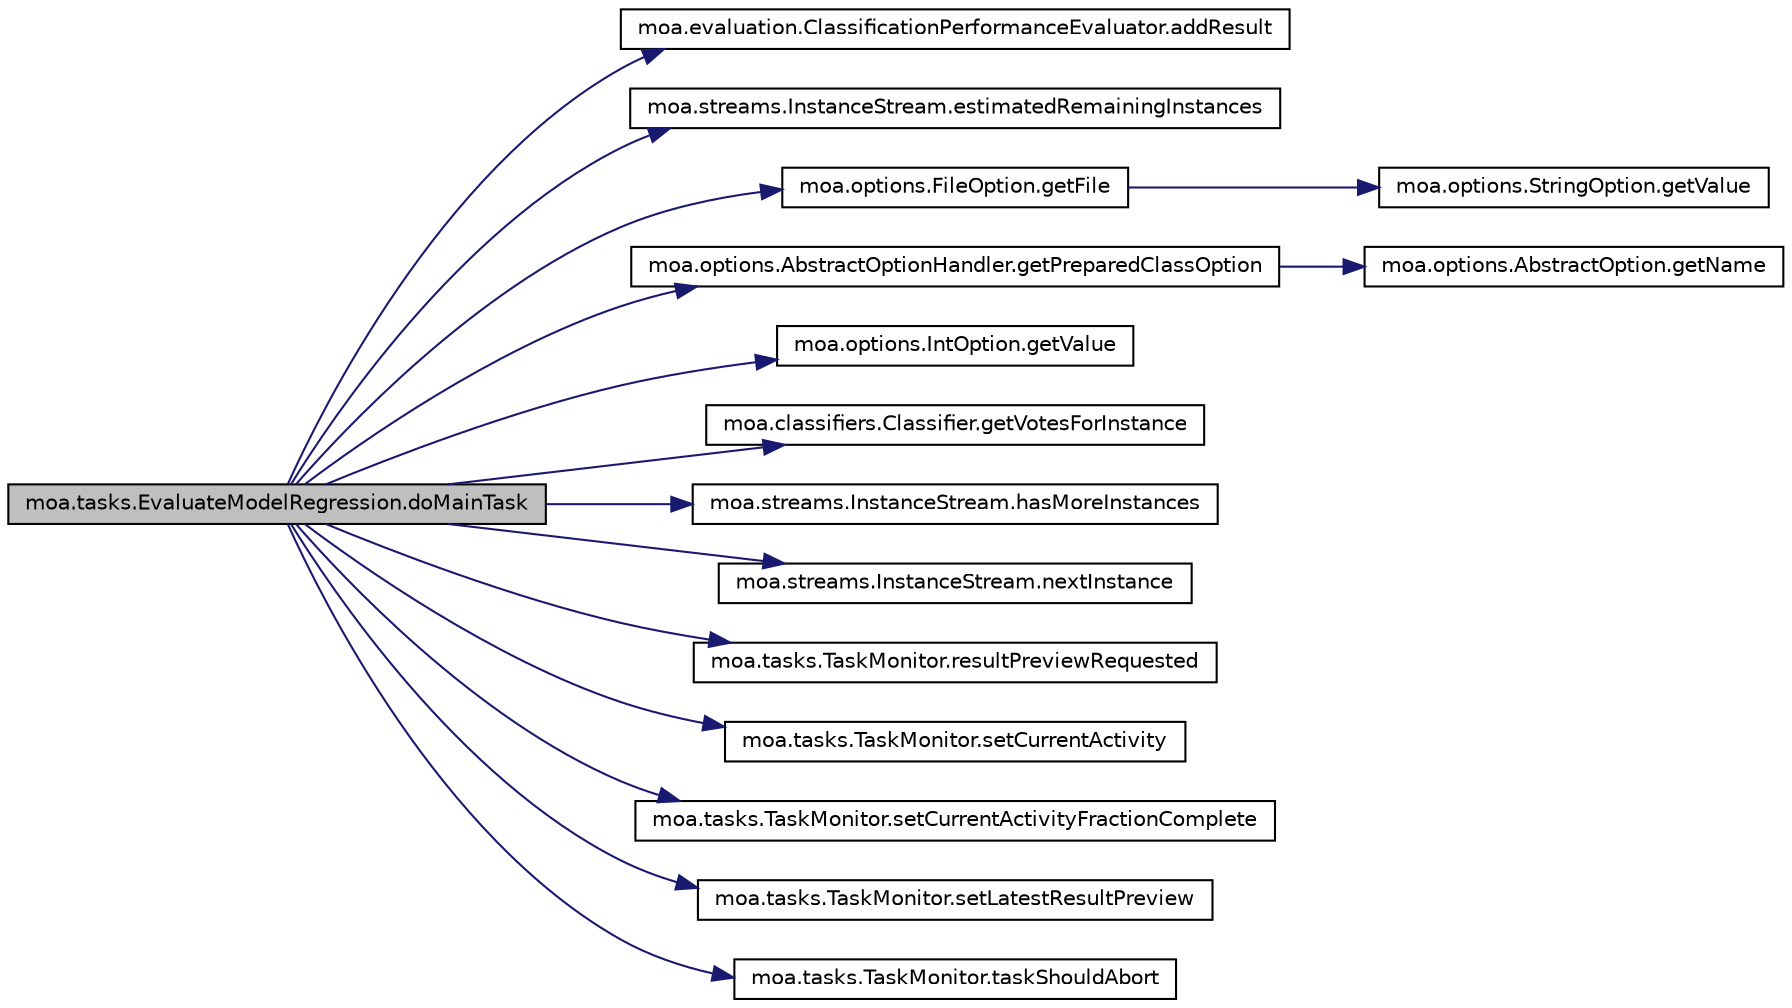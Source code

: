 digraph G
{
  edge [fontname="Helvetica",fontsize="10",labelfontname="Helvetica",labelfontsize="10"];
  node [fontname="Helvetica",fontsize="10",shape=record];
  rankdir=LR;
  Node1 [label="moa.tasks.EvaluateModelRegression.doMainTask",height=0.2,width=0.4,color="black", fillcolor="grey75", style="filled" fontcolor="black"];
  Node1 -> Node2 [color="midnightblue",fontsize="10",style="solid",fontname="Helvetica"];
  Node2 [label="moa.evaluation.ClassificationPerformanceEvaluator.addResult",height=0.2,width=0.4,color="black", fillcolor="white", style="filled",URL="$interfacemoa_1_1evaluation_1_1ClassificationPerformanceEvaluator.html#a756e8b88bf5003e44e5fbf6832df840d",tooltip="Adds a learning result to this evaluator."];
  Node1 -> Node3 [color="midnightblue",fontsize="10",style="solid",fontname="Helvetica"];
  Node3 [label="moa.streams.InstanceStream.estimatedRemainingInstances",height=0.2,width=0.4,color="black", fillcolor="white", style="filled",URL="$interfacemoa_1_1streams_1_1InstanceStream.html#a9467d8c75f1a43faadd2454bb4a89cfe",tooltip="Gets the estimated number of remaining instances in this stream."];
  Node1 -> Node4 [color="midnightblue",fontsize="10",style="solid",fontname="Helvetica"];
  Node4 [label="moa.options.FileOption.getFile",height=0.2,width=0.4,color="black", fillcolor="white", style="filled",URL="$classmoa_1_1options_1_1FileOption.html#a01615786786a168a9e3b8c5d0f50b1e8"];
  Node4 -> Node5 [color="midnightblue",fontsize="10",style="solid",fontname="Helvetica"];
  Node5 [label="moa.options.StringOption.getValue",height=0.2,width=0.4,color="black", fillcolor="white", style="filled",URL="$classmoa_1_1options_1_1StringOption.html#acdafb10f476c4aacf74bf51adb2b4732"];
  Node1 -> Node6 [color="midnightblue",fontsize="10",style="solid",fontname="Helvetica"];
  Node6 [label="moa.options.AbstractOptionHandler.getPreparedClassOption",height=0.2,width=0.4,color="black", fillcolor="white", style="filled",URL="$classmoa_1_1options_1_1AbstractOptionHandler.html#a2d5e872c7c6a32487013ba914c6d3fcc",tooltip="Gets a prepared option of this class."];
  Node6 -> Node7 [color="midnightblue",fontsize="10",style="solid",fontname="Helvetica"];
  Node7 [label="moa.options.AbstractOption.getName",height=0.2,width=0.4,color="black", fillcolor="white", style="filled",URL="$classmoa_1_1options_1_1AbstractOption.html#a26d25b88bb5244ed3c2ec142bd28353d",tooltip="Gets the name of this option."];
  Node1 -> Node8 [color="midnightblue",fontsize="10",style="solid",fontname="Helvetica"];
  Node8 [label="moa.options.IntOption.getValue",height=0.2,width=0.4,color="black", fillcolor="white", style="filled",URL="$classmoa_1_1options_1_1IntOption.html#affae8787274b44ab7616d46b8d6c831a"];
  Node1 -> Node9 [color="midnightblue",fontsize="10",style="solid",fontname="Helvetica"];
  Node9 [label="moa.classifiers.Classifier.getVotesForInstance",height=0.2,width=0.4,color="black", fillcolor="white", style="filled",URL="$interfacemoa_1_1classifiers_1_1Classifier.html#a0933ed1199c2b16a8eb8186dabf9a8f9",tooltip="Predicts the class memberships for a given instance."];
  Node1 -> Node10 [color="midnightblue",fontsize="10",style="solid",fontname="Helvetica"];
  Node10 [label="moa.streams.InstanceStream.hasMoreInstances",height=0.2,width=0.4,color="black", fillcolor="white", style="filled",URL="$interfacemoa_1_1streams_1_1InstanceStream.html#adcce31f5a024f6a73e150da2d1d731df",tooltip="Gets whether this stream has more instances to output."];
  Node1 -> Node11 [color="midnightblue",fontsize="10",style="solid",fontname="Helvetica"];
  Node11 [label="moa.streams.InstanceStream.nextInstance",height=0.2,width=0.4,color="black", fillcolor="white", style="filled",URL="$interfacemoa_1_1streams_1_1InstanceStream.html#ae68c1c47c4dac2e591745a21e8cc120a",tooltip="Gets the next instance from this stream."];
  Node1 -> Node12 [color="midnightblue",fontsize="10",style="solid",fontname="Helvetica"];
  Node12 [label="moa.tasks.TaskMonitor.resultPreviewRequested",height=0.2,width=0.4,color="black", fillcolor="white", style="filled",URL="$interfacemoa_1_1tasks_1_1TaskMonitor.html#af0081392613c25cb1a31b3e5a45674d1",tooltip="Gets whether there is a request for preview the task result."];
  Node1 -> Node13 [color="midnightblue",fontsize="10",style="solid",fontname="Helvetica"];
  Node13 [label="moa.tasks.TaskMonitor.setCurrentActivity",height=0.2,width=0.4,color="black", fillcolor="white", style="filled",URL="$interfacemoa_1_1tasks_1_1TaskMonitor.html#aa5eff409d63bfacd92fe2f062d373781",tooltip="Sets the description and the percentage done of the current activity."];
  Node1 -> Node14 [color="midnightblue",fontsize="10",style="solid",fontname="Helvetica"];
  Node14 [label="moa.tasks.TaskMonitor.setCurrentActivityFractionComplete",height=0.2,width=0.4,color="black", fillcolor="white", style="filled",URL="$interfacemoa_1_1tasks_1_1TaskMonitor.html#a250c782c4d19dc5609afc32a96ac90f8",tooltip="Sets the percentage done of the current activity."];
  Node1 -> Node15 [color="midnightblue",fontsize="10",style="solid",fontname="Helvetica"];
  Node15 [label="moa.tasks.TaskMonitor.setLatestResultPreview",height=0.2,width=0.4,color="black", fillcolor="white", style="filled",URL="$interfacemoa_1_1tasks_1_1TaskMonitor.html#a1b6f9b951f02111a3461e26c9a6c2936",tooltip="Sets the current result to preview."];
  Node1 -> Node16 [color="midnightblue",fontsize="10",style="solid",fontname="Helvetica"];
  Node16 [label="moa.tasks.TaskMonitor.taskShouldAbort",height=0.2,width=0.4,color="black", fillcolor="white", style="filled",URL="$interfacemoa_1_1tasks_1_1TaskMonitor.html#af2758f6ce28872acf61d6b3495cd4439",tooltip="Gets whether the task should abort."];
}
